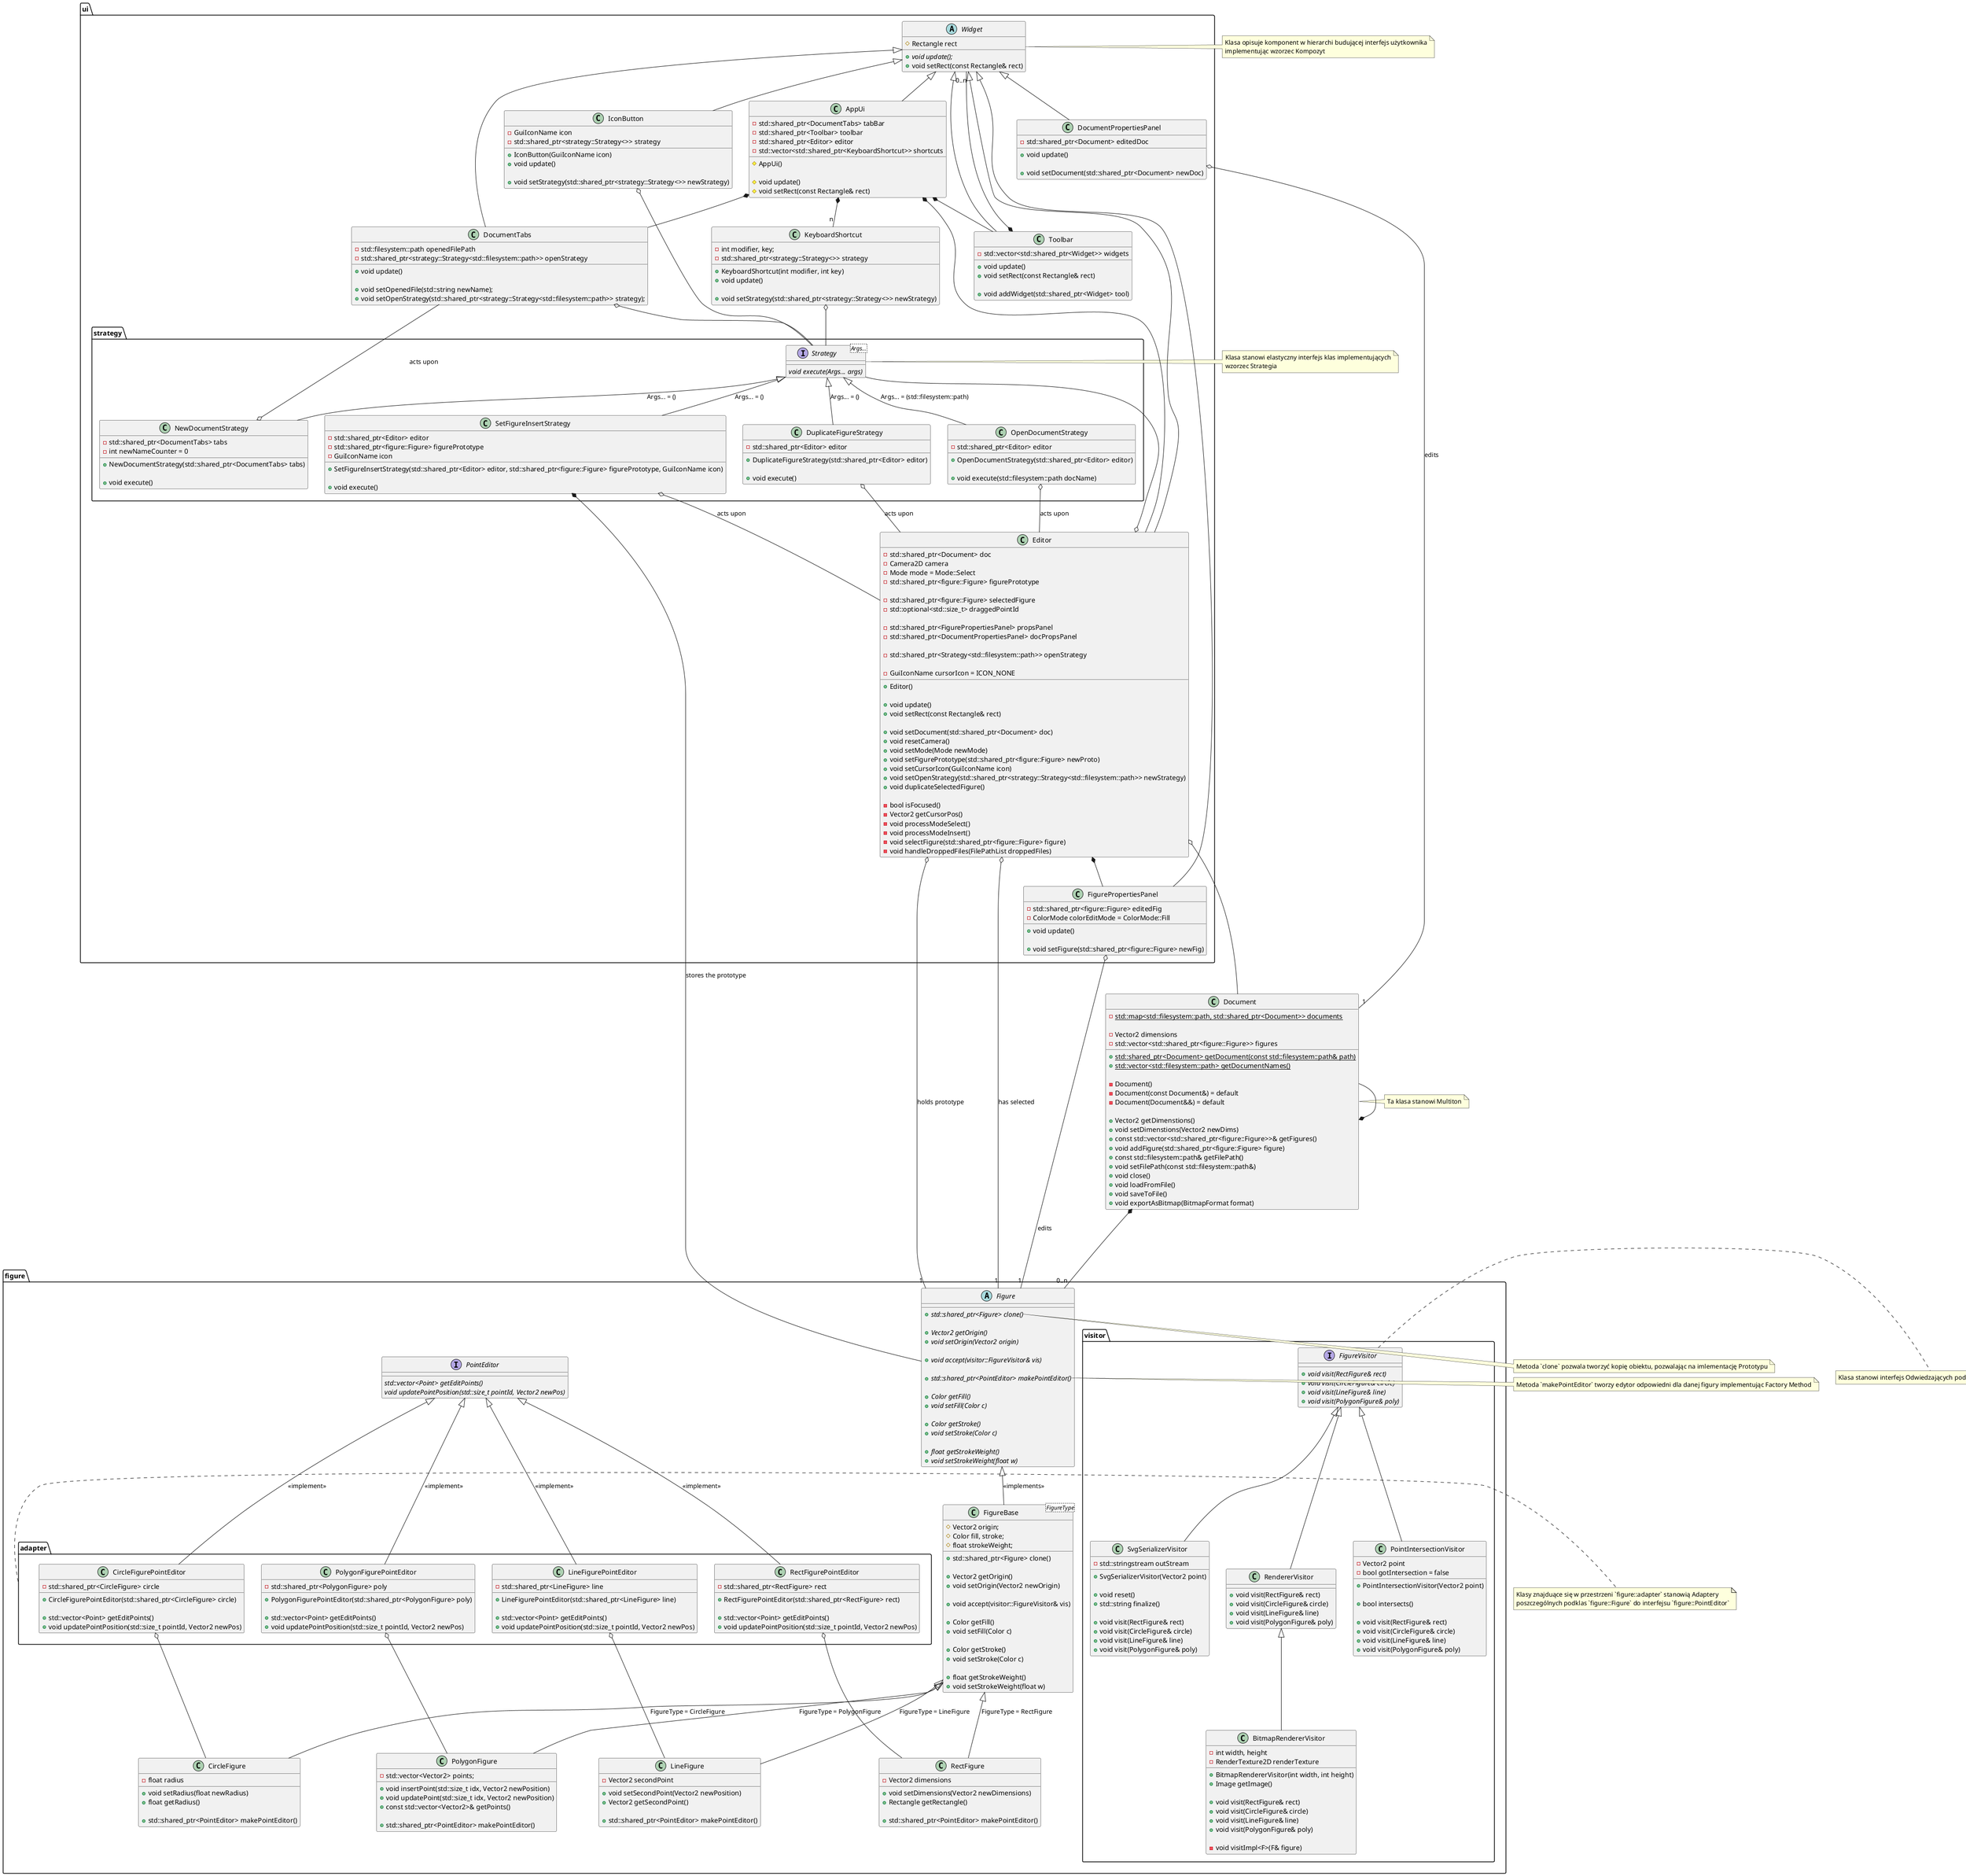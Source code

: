 @startuml

set separator ::

class Document {
  -{static} std::map<std::filesystem::path, std::shared_ptr<Document>> documents

  -Vector2 dimensions
  -std::vector<std::shared_ptr<figure::Figure>> figures

  +{static} std::shared_ptr<Document> getDocument(const std::filesystem::path& path)
  +{static} std::vector<std::filesystem::path> getDocumentNames()

  -Document()
  -Document(const Document&) = default
  -Document(Document&&) = default

  +Vector2 getDimenstions()
  +void setDimenstions(Vector2 newDims)
  +const std::vector<std::shared_ptr<figure::Figure>>& getFigures()
  +void addFigure(std::shared_ptr<figure::Figure> figure)
  +const std::filesystem::path& getFilePath()
  +void setFilePath(const std::filesystem::path&)
  +void close()
  +void loadFromFile()
  +void saveToFile()
  +void exportAsBitmap(BitmapFormat format)
}

Document -* Document
Document *--- "0..n" figure::Figure

note right of Document
  Ta klasa stanowi Multiton
end note

abstract figure::Figure {
  +{abstract} std::shared_ptr<Figure> clone()

  +{abstract} Vector2 getOrigin()
  +{abstract} void setOrigin(Vector2 origin)

  +{abstract} void accept(visitor::FigureVisitor& vis)

  +{abstract} std::shared_ptr<PointEditor> makePointEditor()

  +{abstract} Color getFill()
  +{abstract} void setFill(Color c)

  +{abstract} Color getStroke()
  +{abstract} void setStroke(Color c)

  +{abstract} float getStrokeWeight()
  +{abstract} void setStrokeWeight(float w)
}

note right of Figure::clone
  Metoda `clone` pozwala tworzyć kopię obiektu, pozwalając na imlementację Prototypu
end note

note right of Figure::makePointEditor
  Metoda `makePointEditor` tworzy edytor odpowiedni dla danej figury implementując Factory Method
end note

class figure::FigureBase<FigureType> {
  #Vector2 origin;
  #Color fill, stroke;
  #float strokeWeight;

  +std::shared_ptr<Figure> clone()

  +Vector2 getOrigin()
  +void setOrigin(Vector2 newOrigin)

  +void accept(visitor::FigureVisitor& vis)

  +Color getFill()
  +void setFill(Color c)

  +Color getStroke()
  +void setStroke(Color c)

  +float getStrokeWeight()
  +void setStrokeWeight(float w)
}

figure::Figure <|-- figure::FigureBase : <<implements>>

class figure::CircleFigure {
  -float radius

  +void setRadius(float newRadius)
  +float getRadius()

  +std::shared_ptr<PointEditor> makePointEditor()
}

figure::FigureBase <|-- figure::CircleFigure : FigureType = CircleFigure

class figure::RectFigure {
  -Vector2 dimensions

  +void setDimensions(Vector2 newDimensions)
  +Rectangle getRectangle()

  +std::shared_ptr<PointEditor> makePointEditor()
}

figure::FigureBase <|-- figure::RectFigure : FigureType = RectFigure

class figure::LineFigure {
  -Vector2 secondPoint

  +void setSecondPoint(Vector2 newPosition)
  +Vector2 getSecondPoint()

  +std::shared_ptr<PointEditor> makePointEditor()
}

figure::FigureBase <|-- figure::LineFigure : FigureType = LineFigure

class figure::PolygonFigure {
  -std::vector<Vector2> points;

  +void insertPoint(std::size_t idx, Vector2 newPosition)
  +void updatePoint(std::size_t idx, Vector2 newPosition)
  +const std::vector<Vector2>& getPoints()

  +std::shared_ptr<PointEditor> makePointEditor()
}

figure::FigureBase <|-- figure::PolygonFigure : FigureType = PolygonFigure

interface figure::PointEditor {
  {abstract} std::vector<Point> getEditPoints()
  {abstract} void updatePointPosition(std::size_t pointId, Vector2 newPos)
}

class figure::adapter::RectFigurePointEditor {
  -std::shared_ptr<RectFigure> rect

  +RectFigurePointEditor(std::shared_ptr<RectFigure> rect)

  +std::vector<Point> getEditPoints()
  +void updatePointPosition(std::size_t pointId, Vector2 newPos)
}

figure::PointEditor <|-- figure::adapter::RectFigurePointEditor : <<implement>>
figure::adapter::RectFigurePointEditor o-- figure::RectFigure

class figure::adapter::CircleFigurePointEditor {
  -std::shared_ptr<CircleFigure> circle

  +CircleFigurePointEditor(std::shared_ptr<CircleFigure> circle)

  +std::vector<Point> getEditPoints()
  +void updatePointPosition(std::size_t pointId, Vector2 newPos)
}

figure::PointEditor <|-- figure::adapter::CircleFigurePointEditor : <<implement>>
figure::adapter::CircleFigurePointEditor o-- figure::CircleFigure

class figure::adapter::LineFigurePointEditor {
  -std::shared_ptr<LineFigure> line

  +LineFigurePointEditor(std::shared_ptr<LineFigure> line)

  +std::vector<Point> getEditPoints()
  +void updatePointPosition(std::size_t pointId, Vector2 newPos)
}

figure::PointEditor <|-- figure::adapter::LineFigurePointEditor : <<implement>>
figure::adapter::LineFigurePointEditor o-- figure::LineFigure

class figure::adapter::PolygonFigurePointEditor {
  -std::shared_ptr<PolygonFigure> poly

  +PolygonFigurePointEditor(std::shared_ptr<PolygonFigure> poly)

  +std::vector<Point> getEditPoints()
  +void updatePointPosition(std::size_t pointId, Vector2 newPos)
}

figure::PointEditor <|-- figure::adapter::PolygonFigurePointEditor : <<implement>>
figure::adapter::PolygonFigurePointEditor o-- figure::PolygonFigure

note right of adapter
  Klasy znajduące się w przestrzeni `figure::adapter` stanowią Adaptery
  poszczególnych podklas `figure::Figure` do interfejsu `figure::PointEditor`
end note

interface figure::visitor::FigureVisitor {
  +{abstract} void visit(RectFigure& rect)
  +{abstract} void visit(CircleFigure& circle)
  +{abstract} void visit(LineFigure& line)
  +{abstract} void visit(PolygonFigure& poly)
}

note right of FigureVisitor
  Klasa stanowi interfejs Odwiedzających podklasy `figure::Figure`
end note

class figure::visitor::RendererVisitor {
  +void visit(RectFigure& rect)
  +void visit(CircleFigure& circle)
  +void visit(LineFigure& line)
  +void visit(PolygonFigure& poly)
}

figure::visitor::FigureVisitor <|-- figure::visitor::RendererVisitor

class figure::visitor::BitmapRendererVisitor {
  -int width, height
  -RenderTexture2D renderTexture

  +BitmapRendererVisitor(int width, int height)
  +Image getImage()

  +void visit(RectFigure& rect)
  +void visit(CircleFigure& circle)
  +void visit(LineFigure& line)
  +void visit(PolygonFigure& poly)

  -void visitImpl<F>(F& figure)
}

figure::visitor::RendererVisitor <|-- figure::visitor::BitmapRendererVisitor

class figure::visitor::PointIntersectionVisitor {
  -Vector2 point
  -bool gotIntersection = false

  +PointIntersectionVisitor(Vector2 point)

  +bool intersects()

  +void visit(RectFigure& rect)
  +void visit(CircleFigure& circle)
  +void visit(LineFigure& line)
  +void visit(PolygonFigure& poly)
}

figure::visitor::FigureVisitor <|-- figure::visitor::PointIntersectionVisitor

class figure::visitor::SvgSerializerVisitor {
  -std::stringstream outStream

  +SvgSerializerVisitor(Vector2 point)

  +void reset()
  +std::string finalize()

  +void visit(RectFigure& rect)
  +void visit(CircleFigure& circle)
  +void visit(LineFigure& line)
  +void visit(PolygonFigure& poly)
}

figure::visitor::FigureVisitor <|-- figure::visitor::SvgSerializerVisitor

abstract ui::Widget {
  #Rectangle rect

  +{abstract} void update();
  +void setRect(const Rectangle& rect)
}

note right of Widget
  Klasa opisuje komponent w hierarchi budującej interfejs użytkownika
  implementując wzorzec Kompozyt
end note

class ui::AppUi {
  -std::shared_ptr<DocumentTabs> tabBar
  -std::shared_ptr<Toolbar> toolbar
  -std::shared_ptr<Editor> editor
  -std::vector<std::shared_ptr<KeyboardShortcut>> shortcuts

  #AppUi()

  #void update()
  #void setRect(const Rectangle& rect)
}

ui::Widget <|-- ui::AppUi
ui::AppUi *-- ui::DocumentTabs
ui::AppUi *-- ui::Toolbar
ui::AppUi *-- ui::Editor
ui::AppUi *-- "n" ui::KeyboardShortcut

class ui::DocumentTabs {
  -std::filesystem::path openedFilePath
  -std::shared_ptr<strategy::Strategy<std::filesystem::path>> openStrategy

  +void update()

  +void setOpenedFile(std::string newName);
  +void setOpenStrategy(std::shared_ptr<strategy::Strategy<std::filesystem::path>> strategy);
}

ui::Widget <|-- ui::DocumentTabs
ui::DocumentTabs o-- ui::strategy::Strategy

class ui::Toolbar {
  -std::vector<std::shared_ptr<Widget>> widgets

  +void update()
  +void setRect(const Rectangle& rect)

  +void addWidget(std::shared_ptr<Widget> tool)
}

ui::Widget <|-- ui::Toolbar
ui::Toolbar *-- "0..n" ui::Widget

class ui::Editor {
  -std::shared_ptr<Document> doc
  -Camera2D camera
  -Mode mode = Mode::Select
  -std::shared_ptr<figure::Figure> figurePrototype

  -std::shared_ptr<figure::Figure> selectedFigure
  -std::optional<std::size_t> draggedPointId

  -std::shared_ptr<FigurePropertiesPanel> propsPanel
  -std::shared_ptr<DocumentPropertiesPanel> docPropsPanel

  -std::shared_ptr<Strategy<std::filesystem::path>> openStrategy

  -GuiIconName cursorIcon = ICON_NONE

  +Editor()

  +void update()
  +void setRect(const Rectangle& rect)

  +void setDocument(std::shared_ptr<Document> doc)
  +void resetCamera()
  +void setMode(Mode newMode)
  +void setFigurePrototype(std::shared_ptr<figure::Figure> newProto)
  +void setCursorIcon(GuiIconName icon)
  +void setOpenStrategy(std::shared_ptr<strategy::Strategy<std::filesystem::path>> newStrategy)
  +void duplicateSelectedFigure()

  -bool isFocused()
  -Vector2 getCursorPos()
  -void processModeSelect()
  -void processModeInsert()
  -void selectFigure(std::shared_ptr<figure::Figure> figure)
  -void handleDroppedFiles(FilePathList droppedFiles)
}

ui::Widget <|-- ui::Editor
ui::Editor o--- Document
ui::Editor o--- "1" figure::Figure : holds prototype
ui::Editor o--- "1" figure::Figure : has selected
ui::Editor *-- ui::FigurePropertiesPanel
ui::Editor o--- ui::strategy::Strategy

class ui::FigurePropertiesPanel {
  -std::shared_ptr<figure::Figure> editedFig
  -ColorMode colorEditMode = ColorMode::Fill

  +void update()

  +void setFigure(std::shared_ptr<figure::Figure> newFig)
}

ui::Widget <|-- ui::FigurePropertiesPanel
ui::FigurePropertiesPanel o--- "1" figure::Figure : edits

class ui::DocumentPropertiesPanel {
  -std::shared_ptr<Document> editedDoc

  +void update()

  +void setDocument(std::shared_ptr<Document> newDoc)
}

ui::Widget <|-- ui::DocumentPropertiesPanel
ui::DocumentPropertiesPanel o--- "1" Document : edits

class ui::IconButton {
  -GuiIconName icon
  -std::shared_ptr<strategy::Strategy<>> strategy

  +IconButton(GuiIconName icon)
  +void update()

  +void setStrategy(std::shared_ptr<strategy::Strategy<>> newStrategy)
}

ui::Widget <|-- ui::IconButton
ui::IconButton o-- ui::strategy::Strategy

class ui::KeyboardShortcut {
  -int modifier, key;
  -std::shared_ptr<strategy::Strategy<>> strategy

  +KeyboardShortcut(int modifier, int key)
  +void update()

  +void setStrategy(std::shared_ptr<strategy::Strategy<>> newStrategy)
}

ui::KeyboardShortcut o-- ui::strategy::Strategy

interface  ui::strategy::Strategy<Args...> {
  {abstract} void execute(Args... args)
}

note right of Strategy
  Klasa stanowi elastyczny interfejs klas implementujących
  wzorzec Strategia
end note

class ui::strategy::NewDocumentStrategy {
  -std::shared_ptr<DocumentTabs> tabs
  -int newNameCounter = 0

  +NewDocumentStrategy(std::shared_ptr<DocumentTabs> tabs)

  +void execute()
}

ui::strategy::Strategy <|-- ui::strategy::NewDocumentStrategy : Args... = ()
ui::strategy::NewDocumentStrategy o-- ui::DocumentTabs : acts upon

class ui::strategy::OpenDocumentStrategy {
  -std::shared_ptr<Editor> editor

  +OpenDocumentStrategy(std::shared_ptr<Editor> editor)

  +void execute(std::filesystem::path docName)
}

ui::strategy::Strategy <|-- ui::strategy::OpenDocumentStrategy : Args... = (std::filesystem::path)
ui::strategy::OpenDocumentStrategy o-- ui::Editor : acts upon

class ui::strategy::SetFigureInsertStrategy {
  -std::shared_ptr<Editor> editor
  -std::shared_ptr<figure::Figure> figurePrototype
  -GuiIconName icon

  +SetFigureInsertStrategy(std::shared_ptr<Editor> editor, std::shared_ptr<figure::Figure> figurePrototype, GuiIconName icon)

  +void execute()
}

ui::strategy::Strategy <|-- ui::strategy::SetFigureInsertStrategy : Args... = ()
ui::strategy::SetFigureInsertStrategy o-- ui::Editor : acts upon
ui::strategy::SetFigureInsertStrategy *--- figure::Figure : stores the prototype

class ui::strategy::DuplicateFigureStrategy {
  -std::shared_ptr<Editor> editor

  +DuplicateFigureStrategy(std::shared_ptr<Editor> editor)

  +void execute()
}

ui::strategy::Strategy <|-- ui::strategy::DuplicateFigureStrategy : Args... = ()
ui::strategy::DuplicateFigureStrategy o-- ui::Editor : acts upon

@enduml
